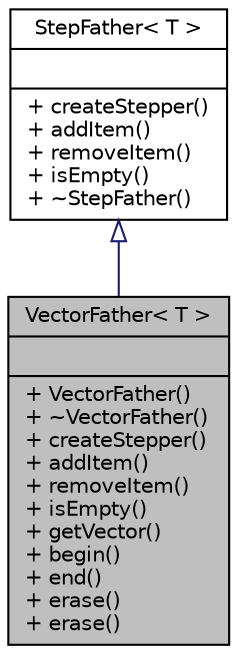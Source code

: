 digraph "VectorFather&lt; T &gt;"
{
 // LATEX_PDF_SIZE
  edge [fontname="Helvetica",fontsize="10",labelfontname="Helvetica",labelfontsize="10"];
  node [fontname="Helvetica",fontsize="10",shape=record];
  Node1 [label="{VectorFather\< T \>\n||+ VectorFather()\l+ ~VectorFather()\l+ createStepper()\l+ addItem()\l+ removeItem()\l+ isEmpty()\l+ getVector()\l+ begin()\l+ end()\l+ erase()\l+ erase()\l}",height=0.2,width=0.4,color="black", fillcolor="grey75", style="filled", fontcolor="black",tooltip="Concrete container implementation using std::vector."];
  Node2 -> Node1 [dir="back",color="midnightblue",fontsize="10",style="solid",arrowtail="onormal",fontname="Helvetica"];
  Node2 [label="{StepFather\< T \>\n||+ createStepper()\l+ addItem()\l+ removeItem()\l+ isEmpty()\l+ ~StepFather()\l}",height=0.2,width=0.4,color="black", fillcolor="white", style="filled",URL="$classStepFather.html",tooltip="Abstract base class for containers that support iteration."];
}
